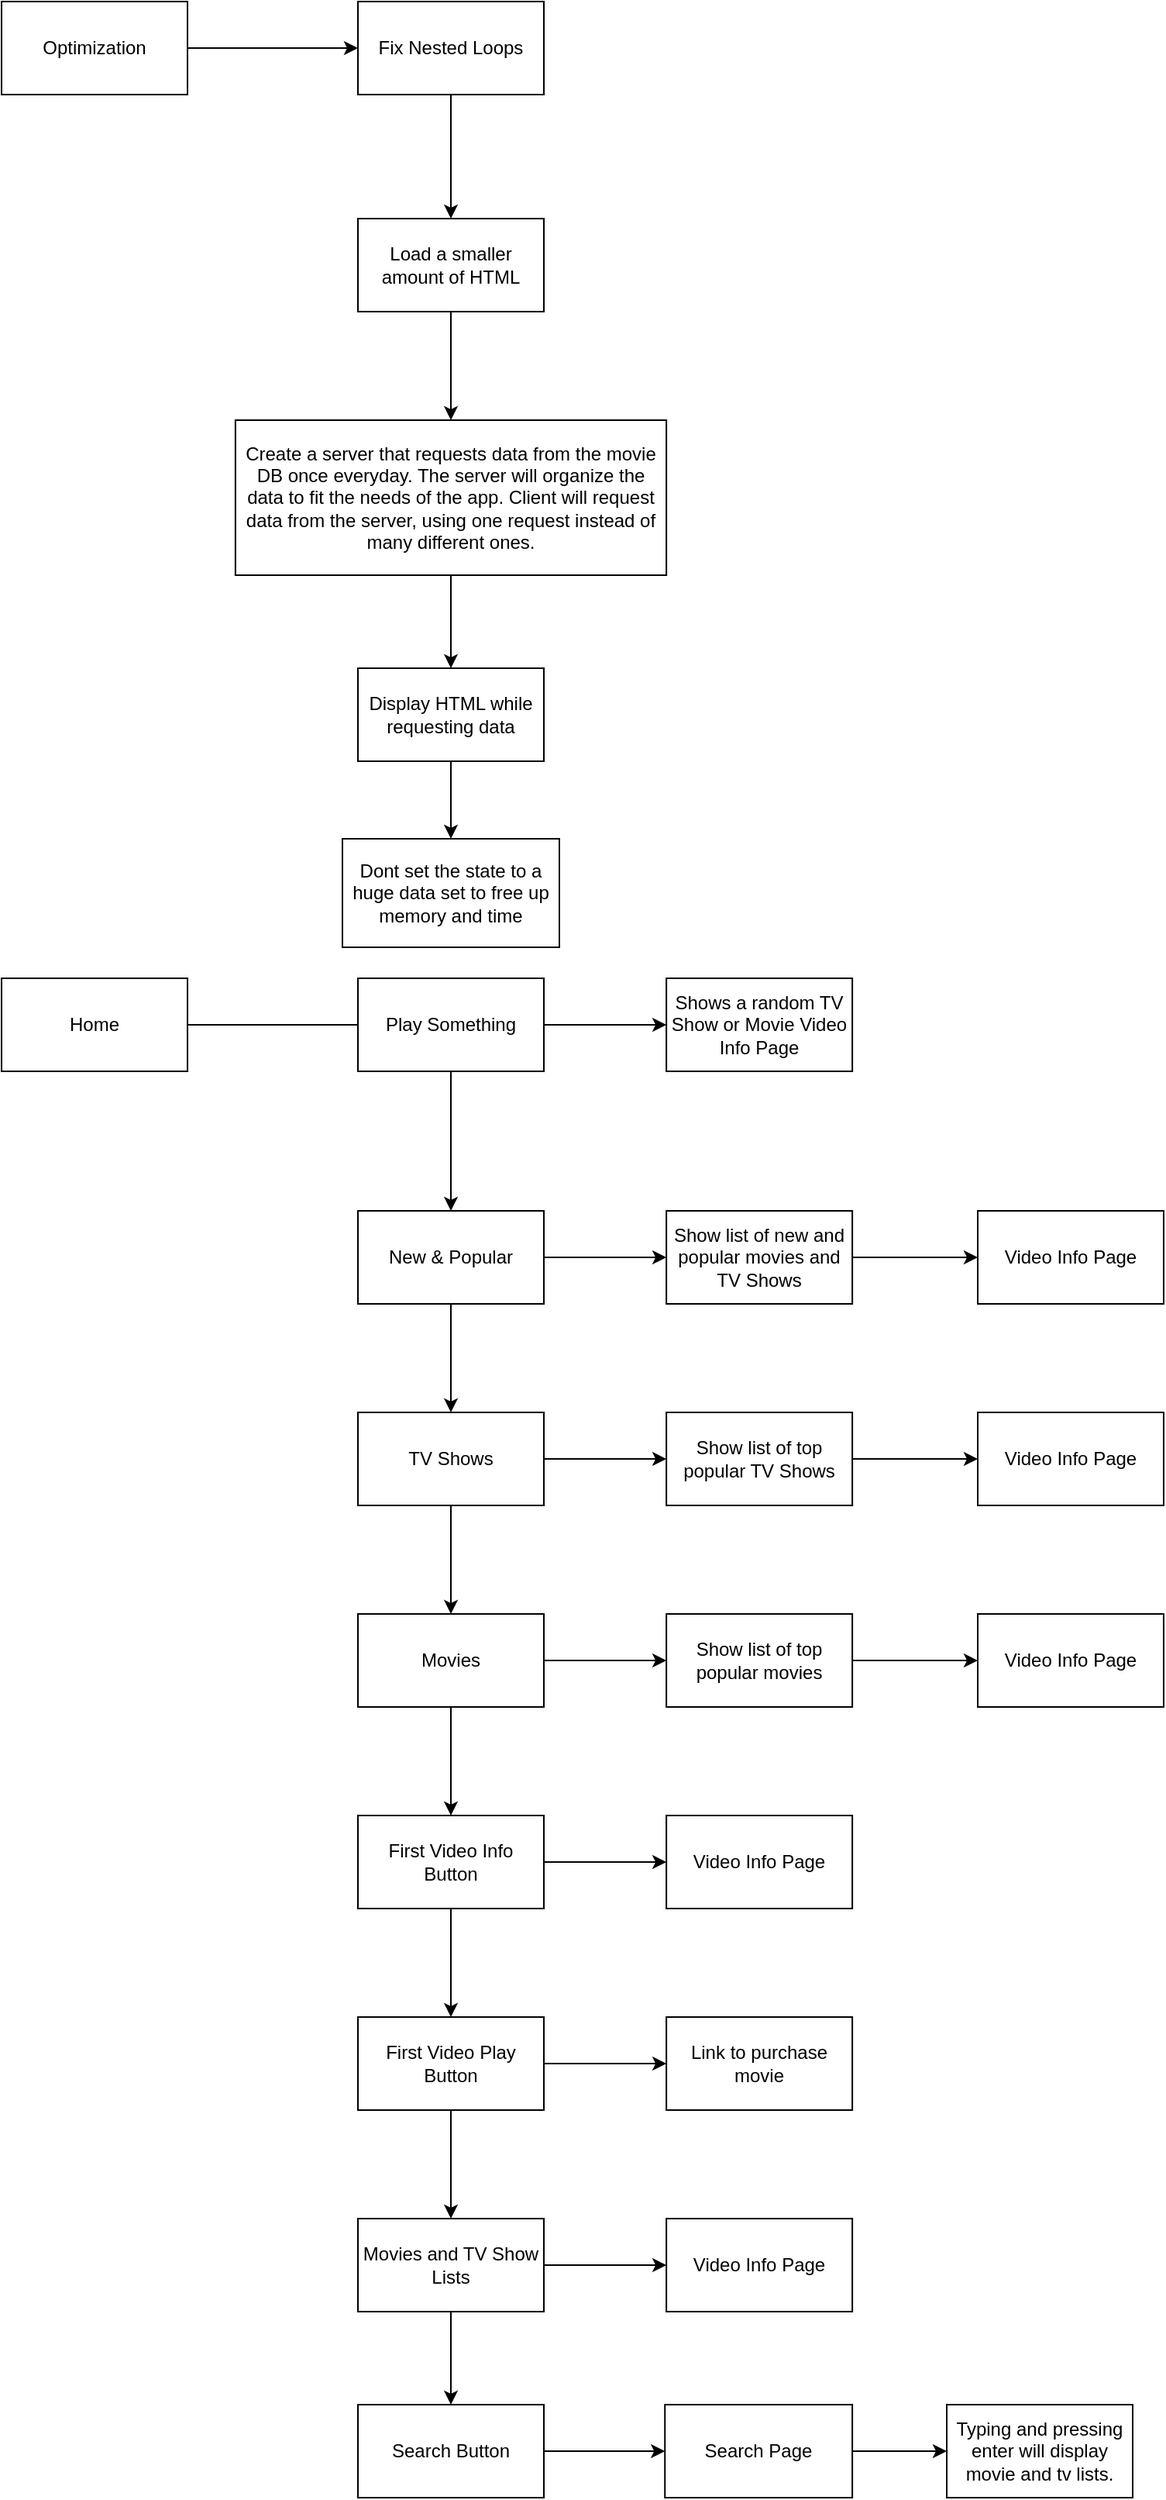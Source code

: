 <mxfile>
    <diagram id="VXB6O54aShf3tAHEvI4C" name="Page-1">
        <mxGraphModel dx="609" dy="736" grid="1" gridSize="10" guides="1" tooltips="1" connect="1" arrows="1" fold="1" page="1" pageScale="1" pageWidth="850" pageHeight="1100" math="0" shadow="0">
            <root>
                <mxCell id="0"/>
                <mxCell id="1" parent="0"/>
                <mxCell id="6" style="edgeStyle=none;html=1;" parent="1" source="4" edge="1">
                    <mxGeometry relative="1" as="geometry">
                        <mxPoint x="280" y="120" as="targetPoint"/>
                    </mxGeometry>
                </mxCell>
                <mxCell id="4" value="Optimization" style="whiteSpace=wrap;html=1;" parent="1" vertex="1">
                    <mxGeometry x="50" y="90" width="120" height="60" as="geometry"/>
                </mxCell>
                <mxCell id="9" style="edgeStyle=none;html=1;entryX=0.5;entryY=0;entryDx=0;entryDy=0;" parent="1" source="7" target="8" edge="1">
                    <mxGeometry relative="1" as="geometry"/>
                </mxCell>
                <mxCell id="7" value="Fix Nested Loops" style="whiteSpace=wrap;html=1;" parent="1" vertex="1">
                    <mxGeometry x="280" y="90" width="120" height="60" as="geometry"/>
                </mxCell>
                <mxCell id="11" style="edgeStyle=none;html=1;entryX=0.5;entryY=0;entryDx=0;entryDy=0;" parent="1" source="8" target="10" edge="1">
                    <mxGeometry relative="1" as="geometry"/>
                </mxCell>
                <mxCell id="8" value="Load a smaller amount of HTML" style="whiteSpace=wrap;html=1;" parent="1" vertex="1">
                    <mxGeometry x="280" y="230" width="120" height="60" as="geometry"/>
                </mxCell>
                <mxCell id="13" style="edgeStyle=none;html=1;entryX=0.5;entryY=0;entryDx=0;entryDy=0;" parent="1" source="10" target="12" edge="1">
                    <mxGeometry relative="1" as="geometry"/>
                </mxCell>
                <mxCell id="10" value="Create a server that requests data from the movie DB once everyday. The server will organize the data to fit the needs of the app. Client will request data from the server, using one request instead of many different ones." style="whiteSpace=wrap;html=1;" parent="1" vertex="1">
                    <mxGeometry x="200.94" y="360" width="278.12" height="100" as="geometry"/>
                </mxCell>
                <mxCell id="56" style="edgeStyle=none;html=1;" edge="1" parent="1" source="12" target="55">
                    <mxGeometry relative="1" as="geometry"/>
                </mxCell>
                <mxCell id="12" value="Display HTML while requesting data" style="whiteSpace=wrap;html=1;" parent="1" vertex="1">
                    <mxGeometry x="280" y="520" width="120" height="60" as="geometry"/>
                </mxCell>
                <mxCell id="15" style="edgeStyle=none;html=1;" edge="1" parent="1" source="14">
                    <mxGeometry relative="1" as="geometry">
                        <mxPoint x="290" y="750" as="targetPoint"/>
                    </mxGeometry>
                </mxCell>
                <mxCell id="14" value="Home" style="whiteSpace=wrap;html=1;" vertex="1" parent="1">
                    <mxGeometry x="50" y="720" width="120" height="60" as="geometry"/>
                </mxCell>
                <mxCell id="18" style="edgeStyle=none;html=1;entryX=0.5;entryY=0;entryDx=0;entryDy=0;" edge="1" parent="1" source="16" target="17">
                    <mxGeometry relative="1" as="geometry"/>
                </mxCell>
                <mxCell id="32" style="edgeStyle=none;html=1;" edge="1" parent="1" source="16" target="31">
                    <mxGeometry relative="1" as="geometry"/>
                </mxCell>
                <mxCell id="16" value="Play Something" style="whiteSpace=wrap;html=1;" vertex="1" parent="1">
                    <mxGeometry x="280" y="720" width="120" height="60" as="geometry"/>
                </mxCell>
                <mxCell id="19" style="edgeStyle=none;html=1;" edge="1" parent="1" source="17">
                    <mxGeometry relative="1" as="geometry">
                        <mxPoint x="340" y="1000" as="targetPoint"/>
                    </mxGeometry>
                </mxCell>
                <mxCell id="34" style="edgeStyle=none;html=1;entryX=0;entryY=0.5;entryDx=0;entryDy=0;" edge="1" parent="1" source="17" target="33">
                    <mxGeometry relative="1" as="geometry">
                        <mxPoint x="470" y="900" as="targetPoint"/>
                    </mxGeometry>
                </mxCell>
                <mxCell id="17" value="New &amp;amp; Popular" style="whiteSpace=wrap;html=1;" vertex="1" parent="1">
                    <mxGeometry x="280" y="870" width="120" height="60" as="geometry"/>
                </mxCell>
                <mxCell id="22" style="edgeStyle=none;html=1;entryX=0.5;entryY=0;entryDx=0;entryDy=0;" edge="1" parent="1" source="20" target="21">
                    <mxGeometry relative="1" as="geometry"/>
                </mxCell>
                <mxCell id="36" style="edgeStyle=none;html=1;entryX=0;entryY=0.5;entryDx=0;entryDy=0;" edge="1" parent="1" source="20" target="35">
                    <mxGeometry relative="1" as="geometry"/>
                </mxCell>
                <mxCell id="20" value="TV Shows" style="whiteSpace=wrap;html=1;" vertex="1" parent="1">
                    <mxGeometry x="280" y="1000" width="120" height="60" as="geometry"/>
                </mxCell>
                <mxCell id="24" style="edgeStyle=none;html=1;entryX=0.5;entryY=0;entryDx=0;entryDy=0;" edge="1" parent="1" source="21" target="23">
                    <mxGeometry relative="1" as="geometry"/>
                </mxCell>
                <mxCell id="42" style="edgeStyle=none;html=1;entryX=0;entryY=0.5;entryDx=0;entryDy=0;" edge="1" parent="1" source="21" target="41">
                    <mxGeometry relative="1" as="geometry"/>
                </mxCell>
                <mxCell id="21" value="Movies" style="whiteSpace=wrap;html=1;" vertex="1" parent="1">
                    <mxGeometry x="280" y="1130" width="120" height="60" as="geometry"/>
                </mxCell>
                <mxCell id="26" style="edgeStyle=none;html=1;entryX=0.5;entryY=0;entryDx=0;entryDy=0;" edge="1" parent="1" source="23" target="25">
                    <mxGeometry relative="1" as="geometry"/>
                </mxCell>
                <mxCell id="46" value="" style="edgeStyle=none;html=1;" edge="1" parent="1" source="23" target="45">
                    <mxGeometry relative="1" as="geometry"/>
                </mxCell>
                <mxCell id="23" value="First Video Info Button" style="whiteSpace=wrap;html=1;" vertex="1" parent="1">
                    <mxGeometry x="280" y="1260" width="120" height="60" as="geometry"/>
                </mxCell>
                <mxCell id="28" style="edgeStyle=none;html=1;entryX=0.5;entryY=0;entryDx=0;entryDy=0;" edge="1" parent="1" source="25" target="27">
                    <mxGeometry relative="1" as="geometry"/>
                </mxCell>
                <mxCell id="48" style="edgeStyle=none;html=1;entryX=0;entryY=0.5;entryDx=0;entryDy=0;" edge="1" parent="1" source="25" target="47">
                    <mxGeometry relative="1" as="geometry"/>
                </mxCell>
                <mxCell id="25" value="First Video Play Button" style="whiteSpace=wrap;html=1;" vertex="1" parent="1">
                    <mxGeometry x="280" y="1390" width="120" height="60" as="geometry"/>
                </mxCell>
                <mxCell id="30" style="edgeStyle=none;html=1;entryX=0;entryY=0.5;entryDx=0;entryDy=0;" edge="1" parent="1" source="27" target="29">
                    <mxGeometry relative="1" as="geometry"/>
                </mxCell>
                <mxCell id="50" style="edgeStyle=none;html=1;" edge="1" parent="1" source="27" target="49">
                    <mxGeometry relative="1" as="geometry"/>
                </mxCell>
                <mxCell id="27" value="Movies and TV Show Lists" style="whiteSpace=wrap;html=1;" vertex="1" parent="1">
                    <mxGeometry x="280" y="1520" width="120" height="60" as="geometry"/>
                </mxCell>
                <mxCell id="29" value="Video Info Page" style="whiteSpace=wrap;html=1;" vertex="1" parent="1">
                    <mxGeometry x="479.06" y="1520" width="120" height="60" as="geometry"/>
                </mxCell>
                <mxCell id="31" value="Shows a random TV Show or Movie Video Info Page" style="whiteSpace=wrap;html=1;" vertex="1" parent="1">
                    <mxGeometry x="479.06" y="720" width="120" height="60" as="geometry"/>
                </mxCell>
                <mxCell id="40" style="edgeStyle=none;html=1;entryX=0;entryY=0.5;entryDx=0;entryDy=0;" edge="1" parent="1" source="33" target="39">
                    <mxGeometry relative="1" as="geometry"/>
                </mxCell>
                <mxCell id="33" value="Show list of new and popular movies and TV Shows" style="whiteSpace=wrap;html=1;" vertex="1" parent="1">
                    <mxGeometry x="479.06" y="870" width="120" height="60" as="geometry"/>
                </mxCell>
                <mxCell id="38" style="edgeStyle=none;html=1;entryX=0;entryY=0.5;entryDx=0;entryDy=0;" edge="1" parent="1" source="35" target="37">
                    <mxGeometry relative="1" as="geometry"/>
                </mxCell>
                <mxCell id="35" value="Show list of top popular TV Shows" style="whiteSpace=wrap;html=1;" vertex="1" parent="1">
                    <mxGeometry x="479.06" y="1000" width="120" height="60" as="geometry"/>
                </mxCell>
                <mxCell id="37" value="Video Info Page" style="whiteSpace=wrap;html=1;" vertex="1" parent="1">
                    <mxGeometry x="680" y="1000" width="120" height="60" as="geometry"/>
                </mxCell>
                <mxCell id="39" value="Video Info Page" style="whiteSpace=wrap;html=1;" vertex="1" parent="1">
                    <mxGeometry x="680" y="870" width="120" height="60" as="geometry"/>
                </mxCell>
                <mxCell id="44" style="edgeStyle=none;html=1;entryX=0;entryY=0.5;entryDx=0;entryDy=0;" edge="1" parent="1" source="41" target="43">
                    <mxGeometry relative="1" as="geometry"/>
                </mxCell>
                <mxCell id="41" value="&lt;span&gt;Show list of top popular movies&lt;/span&gt;" style="whiteSpace=wrap;html=1;" vertex="1" parent="1">
                    <mxGeometry x="479.06" y="1130" width="120" height="60" as="geometry"/>
                </mxCell>
                <mxCell id="43" value="Video Info Page" style="whiteSpace=wrap;html=1;" vertex="1" parent="1">
                    <mxGeometry x="680" y="1130" width="120" height="60" as="geometry"/>
                </mxCell>
                <mxCell id="45" value="Video Info Page" style="whiteSpace=wrap;html=1;" vertex="1" parent="1">
                    <mxGeometry x="479.06" y="1260" width="120" height="60" as="geometry"/>
                </mxCell>
                <mxCell id="47" value="Link to purchase movie" style="whiteSpace=wrap;html=1;" vertex="1" parent="1">
                    <mxGeometry x="479.06" y="1390" width="120" height="60" as="geometry"/>
                </mxCell>
                <mxCell id="52" style="edgeStyle=none;html=1;entryX=0;entryY=0.5;entryDx=0;entryDy=0;" edge="1" parent="1" source="49" target="51">
                    <mxGeometry relative="1" as="geometry"/>
                </mxCell>
                <mxCell id="49" value="Search Button" style="whiteSpace=wrap;html=1;" vertex="1" parent="1">
                    <mxGeometry x="280" y="1640" width="120" height="60" as="geometry"/>
                </mxCell>
                <mxCell id="53" style="edgeStyle=none;html=1;" edge="1" parent="1" source="51">
                    <mxGeometry relative="1" as="geometry">
                        <mxPoint x="660" y="1670" as="targetPoint"/>
                    </mxGeometry>
                </mxCell>
                <mxCell id="51" value="Search Page" style="whiteSpace=wrap;html=1;" vertex="1" parent="1">
                    <mxGeometry x="478.12" y="1640" width="120.94" height="60" as="geometry"/>
                </mxCell>
                <mxCell id="54" value="&lt;span&gt;Typing and pressing enter will display movie and tv lists.&lt;/span&gt;" style="whiteSpace=wrap;html=1;" vertex="1" parent="1">
                    <mxGeometry x="660" y="1640" width="120" height="60" as="geometry"/>
                </mxCell>
                <mxCell id="55" value="Dont set the state to a huge data set to free up memory and time" style="whiteSpace=wrap;html=1;" vertex="1" parent="1">
                    <mxGeometry x="270" y="630" width="140" height="70" as="geometry"/>
                </mxCell>
            </root>
        </mxGraphModel>
    </diagram>
</mxfile>